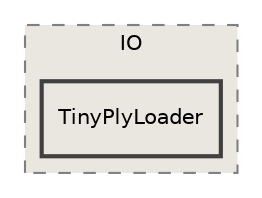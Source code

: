 digraph "/home/runner/work/Radium-Engine/Radium-Engine/src/Radium-Engine/src/IO/TinyPlyLoader"
{
 // INTERACTIVE_SVG=YES
 // LATEX_PDF_SIZE
  edge [fontname="Helvetica",fontsize="10",labelfontname="Helvetica",labelfontsize="10"];
  node [fontname="Helvetica",fontsize="10",shape=record];
  compound=true
  subgraph clusterdir_fae119eb913a40fe8ed97cde8b98911e {
    graph [ bgcolor="#eae7e0", pencolor="grey50", style="filled,dashed,", label="IO", fontname="Helvetica", fontsize="10", URL="dir_fae119eb913a40fe8ed97cde8b98911e.html"]
  dir_21c87f206f6872de3cc60b97917f3fdd [shape=box, label="TinyPlyLoader", style="filled,bold,", fillcolor="#eae7e0", color="grey25", URL="dir_21c87f206f6872de3cc60b97917f3fdd.html"];
  }
}
